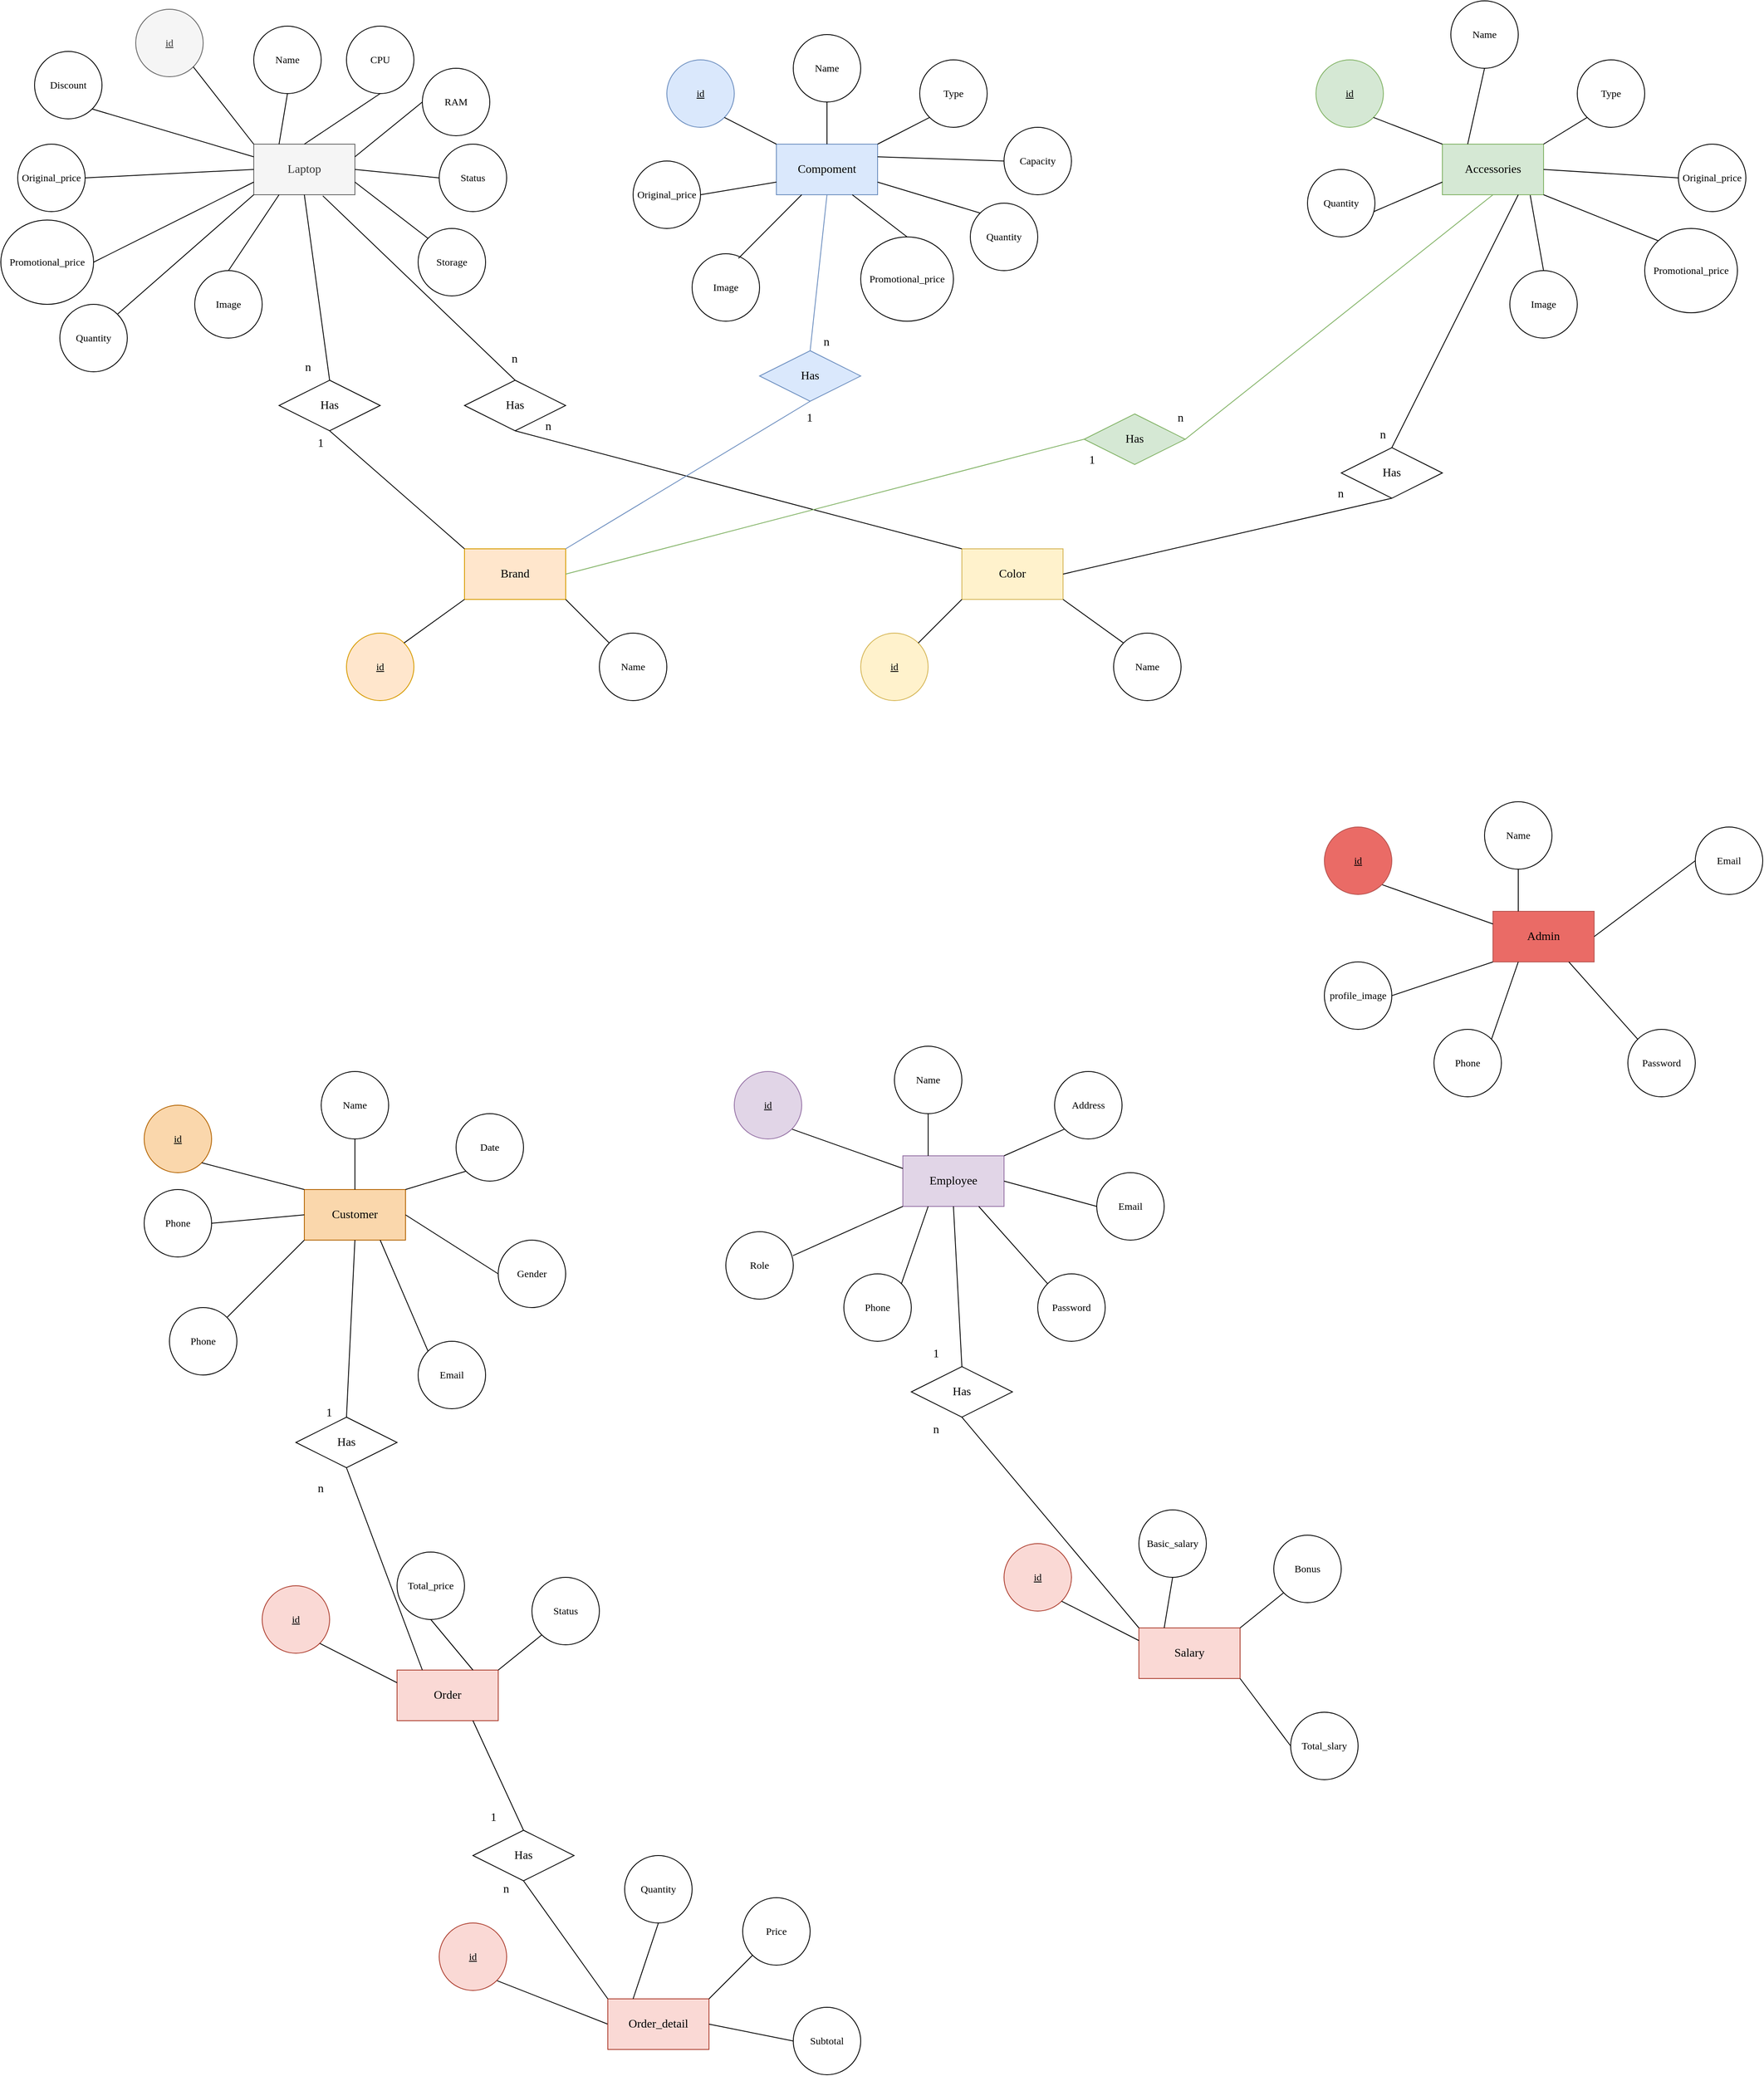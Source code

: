 <mxfile version="26.1.0">
  <diagram name="Page-1" id="Sclz0jZE_Oql-sQ_gy0H">
    <mxGraphModel dx="3387" dy="915" grid="1" gridSize="10" guides="1" tooltips="1" connect="1" arrows="1" fold="1" page="1" pageScale="1" pageWidth="850" pageHeight="1100" math="0" shadow="0">
      <root>
        <mxCell id="0" />
        <mxCell id="1" parent="0" />
        <mxCell id="-39aGfQmlGwq7Vqm4Gj2-2" value="Laptop" style="rounded=0;whiteSpace=wrap;html=1;fontFamily=Times New Roman;fontSize=14;fillColor=#f5f5f5;fontColor=#333333;strokeColor=#666666;" parent="1" vertex="1">
          <mxGeometry x="-620" y="620" width="120" height="60" as="geometry" />
        </mxCell>
        <mxCell id="-39aGfQmlGwq7Vqm4Gj2-3" value="Compoment" style="rounded=0;whiteSpace=wrap;html=1;fontFamily=Times New Roman;fontSize=14;fillColor=#dae8fc;strokeColor=#6c8ebf;" parent="1" vertex="1">
          <mxGeometry y="620" width="120" height="60" as="geometry" />
        </mxCell>
        <mxCell id="-39aGfQmlGwq7Vqm4Gj2-4" value="Accessories" style="rounded=0;whiteSpace=wrap;html=1;fontFamily=Times New Roman;fontSize=14;fillColor=#d5e8d4;strokeColor=#82b366;" parent="1" vertex="1">
          <mxGeometry x="790" y="620" width="120" height="60" as="geometry" />
        </mxCell>
        <mxCell id="-39aGfQmlGwq7Vqm4Gj2-5" value="Brand" style="rounded=0;whiteSpace=wrap;html=1;fontFamily=Times New Roman;fontSize=14;fillColor=#ffe6cc;strokeColor=#d79b00;" parent="1" vertex="1">
          <mxGeometry x="-370" y="1100" width="120" height="60" as="geometry" />
        </mxCell>
        <mxCell id="-39aGfQmlGwq7Vqm4Gj2-6" value="Color" style="rounded=0;whiteSpace=wrap;html=1;fontFamily=Times New Roman;fontSize=14;fillColor=#fff2cc;strokeColor=#d6b656;" parent="1" vertex="1">
          <mxGeometry x="220" y="1100" width="120" height="60" as="geometry" />
        </mxCell>
        <mxCell id="-39aGfQmlGwq7Vqm4Gj2-8" value="Customer" style="rounded=0;whiteSpace=wrap;html=1;fontFamily=Times New Roman;fontSize=14;fillColor=#fad7ac;strokeColor=#b46504;" parent="1" vertex="1">
          <mxGeometry x="-560" y="1860" width="120" height="60" as="geometry" />
        </mxCell>
        <mxCell id="-39aGfQmlGwq7Vqm4Gj2-10" value="Employee" style="rounded=0;whiteSpace=wrap;html=1;fontFamily=Times New Roman;fontSize=14;fillColor=#e1d5e7;strokeColor=#9673a6;" parent="1" vertex="1">
          <mxGeometry x="150" y="1820" width="120" height="60" as="geometry" />
        </mxCell>
        <mxCell id="-39aGfQmlGwq7Vqm4Gj2-15" value="&lt;u&gt;id&lt;/u&gt;" style="ellipse;whiteSpace=wrap;html=1;align=center;fontFamily=Times New Roman;fillColor=#f5f5f5;fontColor=#333333;strokeColor=#666666;" parent="1" vertex="1">
          <mxGeometry x="-760" y="460" width="80" height="80" as="geometry" />
        </mxCell>
        <mxCell id="-39aGfQmlGwq7Vqm4Gj2-16" value="Name" style="ellipse;whiteSpace=wrap;html=1;align=center;fontFamily=Times New Roman;" parent="1" vertex="1">
          <mxGeometry x="-620" y="480" width="80" height="80" as="geometry" />
        </mxCell>
        <mxCell id="-39aGfQmlGwq7Vqm4Gj2-18" value="CPU" style="ellipse;whiteSpace=wrap;html=1;align=center;fontFamily=Times New Roman;" parent="1" vertex="1">
          <mxGeometry x="-510" y="480" width="80" height="80" as="geometry" />
        </mxCell>
        <mxCell id="-39aGfQmlGwq7Vqm4Gj2-19" value="RAM" style="ellipse;whiteSpace=wrap;html=1;align=center;fontFamily=Times New Roman;" parent="1" vertex="1">
          <mxGeometry x="-420" y="530" width="80" height="80" as="geometry" />
        </mxCell>
        <mxCell id="-39aGfQmlGwq7Vqm4Gj2-20" value="Storage" style="ellipse;whiteSpace=wrap;html=1;align=center;fontFamily=Times New Roman;" parent="1" vertex="1">
          <mxGeometry x="-425" y="720" width="80" height="80" as="geometry" />
        </mxCell>
        <mxCell id="-39aGfQmlGwq7Vqm4Gj2-21" value="Original_price" style="ellipse;whiteSpace=wrap;html=1;align=center;fontFamily=Times New Roman;" parent="1" vertex="1">
          <mxGeometry x="-900" y="620" width="80" height="80" as="geometry" />
        </mxCell>
        <mxCell id="-39aGfQmlGwq7Vqm4Gj2-22" value="Quantity" style="ellipse;whiteSpace=wrap;html=1;align=center;fontFamily=Times New Roman;" parent="1" vertex="1">
          <mxGeometry x="-850" y="810" width="80" height="80" as="geometry" />
        </mxCell>
        <mxCell id="-39aGfQmlGwq7Vqm4Gj2-23" value="&lt;u&gt;id&lt;/u&gt;" style="ellipse;whiteSpace=wrap;html=1;align=center;fontFamily=Times New Roman;fillColor=#dae8fc;strokeColor=#6c8ebf;" parent="1" vertex="1">
          <mxGeometry x="-130" y="520" width="80" height="80" as="geometry" />
        </mxCell>
        <mxCell id="-39aGfQmlGwq7Vqm4Gj2-24" value="Name" style="ellipse;whiteSpace=wrap;html=1;align=center;fontFamily=Times New Roman;" parent="1" vertex="1">
          <mxGeometry x="20" y="490" width="80" height="80" as="geometry" />
        </mxCell>
        <mxCell id="-39aGfQmlGwq7Vqm4Gj2-25" value="Type" style="ellipse;whiteSpace=wrap;html=1;align=center;fontFamily=Times New Roman;" parent="1" vertex="1">
          <mxGeometry x="170" y="520" width="80" height="80" as="geometry" />
        </mxCell>
        <mxCell id="-39aGfQmlGwq7Vqm4Gj2-26" value="Capacity" style="ellipse;whiteSpace=wrap;html=1;align=center;fontFamily=Times New Roman;" parent="1" vertex="1">
          <mxGeometry x="270" y="600" width="80" height="80" as="geometry" />
        </mxCell>
        <mxCell id="-39aGfQmlGwq7Vqm4Gj2-28" value="Quantity" style="ellipse;whiteSpace=wrap;html=1;align=center;fontFamily=Times New Roman;" parent="1" vertex="1">
          <mxGeometry x="230" y="690" width="80" height="80" as="geometry" />
        </mxCell>
        <mxCell id="-39aGfQmlGwq7Vqm4Gj2-30" value="&lt;u&gt;id&lt;/u&gt;" style="ellipse;whiteSpace=wrap;html=1;align=center;fontFamily=Times New Roman;fillColor=#d5e8d4;strokeColor=#82b366;" parent="1" vertex="1">
          <mxGeometry x="640" y="520" width="80" height="80" as="geometry" />
        </mxCell>
        <mxCell id="-39aGfQmlGwq7Vqm4Gj2-31" value="Name" style="ellipse;whiteSpace=wrap;html=1;align=center;fontFamily=Times New Roman;" parent="1" vertex="1">
          <mxGeometry x="800" y="450" width="80" height="80" as="geometry" />
        </mxCell>
        <mxCell id="-39aGfQmlGwq7Vqm4Gj2-32" value="Type" style="ellipse;whiteSpace=wrap;html=1;align=center;fontFamily=Times New Roman;" parent="1" vertex="1">
          <mxGeometry x="950" y="520" width="80" height="80" as="geometry" />
        </mxCell>
        <mxCell id="-39aGfQmlGwq7Vqm4Gj2-35" value="Quantity" style="ellipse;whiteSpace=wrap;html=1;align=center;fontFamily=Times New Roman;" parent="1" vertex="1">
          <mxGeometry x="630" y="650" width="80" height="80" as="geometry" />
        </mxCell>
        <mxCell id="-39aGfQmlGwq7Vqm4Gj2-36" value="&lt;u&gt;id&lt;/u&gt;" style="ellipse;whiteSpace=wrap;html=1;align=center;fontFamily=Times New Roman;fillColor=#ffe6cc;strokeColor=#d79b00;" parent="1" vertex="1">
          <mxGeometry x="-510" y="1200" width="80" height="80" as="geometry" />
        </mxCell>
        <mxCell id="-39aGfQmlGwq7Vqm4Gj2-37" value="Name" style="ellipse;whiteSpace=wrap;html=1;align=center;fontFamily=Times New Roman;" parent="1" vertex="1">
          <mxGeometry x="-210" y="1200" width="80" height="80" as="geometry" />
        </mxCell>
        <mxCell id="-39aGfQmlGwq7Vqm4Gj2-38" value="&lt;u&gt;id&lt;/u&gt;" style="ellipse;whiteSpace=wrap;html=1;align=center;fontFamily=Times New Roman;fillColor=#fff2cc;strokeColor=#d6b656;" parent="1" vertex="1">
          <mxGeometry x="100" y="1200" width="80" height="80" as="geometry" />
        </mxCell>
        <mxCell id="-39aGfQmlGwq7Vqm4Gj2-39" value="Name" style="ellipse;whiteSpace=wrap;html=1;align=center;fontFamily=Times New Roman;" parent="1" vertex="1">
          <mxGeometry x="400" y="1200" width="80" height="80" as="geometry" />
        </mxCell>
        <mxCell id="-39aGfQmlGwq7Vqm4Gj2-40" value="" style="endArrow=none;html=1;rounded=0;exitX=1;exitY=1;exitDx=0;exitDy=0;entryX=0;entryY=0;entryDx=0;entryDy=0;" parent="1" source="-39aGfQmlGwq7Vqm4Gj2-15" target="-39aGfQmlGwq7Vqm4Gj2-2" edge="1">
          <mxGeometry relative="1" as="geometry">
            <mxPoint x="80" y="900" as="sourcePoint" />
            <mxPoint x="240" y="900" as="targetPoint" />
          </mxGeometry>
        </mxCell>
        <mxCell id="-39aGfQmlGwq7Vqm4Gj2-41" value="" style="endArrow=none;html=1;rounded=0;exitX=0.5;exitY=1;exitDx=0;exitDy=0;entryX=0.25;entryY=0;entryDx=0;entryDy=0;" parent="1" source="-39aGfQmlGwq7Vqm4Gj2-16" target="-39aGfQmlGwq7Vqm4Gj2-2" edge="1">
          <mxGeometry relative="1" as="geometry">
            <mxPoint x="-702" y="578" as="sourcePoint" />
            <mxPoint x="-610" y="630" as="targetPoint" />
          </mxGeometry>
        </mxCell>
        <mxCell id="-39aGfQmlGwq7Vqm4Gj2-42" value="" style="endArrow=none;html=1;rounded=0;exitX=0.5;exitY=1;exitDx=0;exitDy=0;entryX=0.5;entryY=0;entryDx=0;entryDy=0;" parent="1" source="-39aGfQmlGwq7Vqm4Gj2-18" target="-39aGfQmlGwq7Vqm4Gj2-2" edge="1">
          <mxGeometry relative="1" as="geometry">
            <mxPoint x="-570" y="570" as="sourcePoint" />
            <mxPoint x="-580" y="630" as="targetPoint" />
          </mxGeometry>
        </mxCell>
        <mxCell id="-39aGfQmlGwq7Vqm4Gj2-43" value="" style="endArrow=none;html=1;rounded=0;exitX=0;exitY=0.5;exitDx=0;exitDy=0;entryX=1;entryY=0.25;entryDx=0;entryDy=0;" parent="1" source="-39aGfQmlGwq7Vqm4Gj2-19" target="-39aGfQmlGwq7Vqm4Gj2-2" edge="1">
          <mxGeometry relative="1" as="geometry">
            <mxPoint x="-430" y="570" as="sourcePoint" />
            <mxPoint x="-550" y="630" as="targetPoint" />
          </mxGeometry>
        </mxCell>
        <mxCell id="-39aGfQmlGwq7Vqm4Gj2-44" value="" style="endArrow=none;html=1;rounded=0;exitX=0;exitY=0;exitDx=0;exitDy=0;entryX=1;entryY=0.75;entryDx=0;entryDy=0;" parent="1" source="-39aGfQmlGwq7Vqm4Gj2-20" target="-39aGfQmlGwq7Vqm4Gj2-2" edge="1">
          <mxGeometry relative="1" as="geometry">
            <mxPoint x="-360" y="650" as="sourcePoint" />
            <mxPoint x="-490" y="645" as="targetPoint" />
          </mxGeometry>
        </mxCell>
        <mxCell id="-39aGfQmlGwq7Vqm4Gj2-45" value="" style="endArrow=none;html=1;rounded=0;exitX=1;exitY=0;exitDx=0;exitDy=0;entryX=0;entryY=1;entryDx=0;entryDy=0;" parent="1" source="-39aGfQmlGwq7Vqm4Gj2-22" target="-39aGfQmlGwq7Vqm4Gj2-2" edge="1">
          <mxGeometry relative="1" as="geometry">
            <mxPoint x="-403" y="742" as="sourcePoint" />
            <mxPoint x="-490" y="675" as="targetPoint" />
          </mxGeometry>
        </mxCell>
        <mxCell id="-39aGfQmlGwq7Vqm4Gj2-46" value="" style="endArrow=none;html=1;rounded=0;exitX=1;exitY=0.5;exitDx=0;exitDy=0;entryX=0;entryY=0.5;entryDx=0;entryDy=0;" parent="1" source="-39aGfQmlGwq7Vqm4Gj2-21" target="-39aGfQmlGwq7Vqm4Gj2-2" edge="1">
          <mxGeometry relative="1" as="geometry">
            <mxPoint x="-702" y="742" as="sourcePoint" />
            <mxPoint x="-610" y="690" as="targetPoint" />
          </mxGeometry>
        </mxCell>
        <mxCell id="-39aGfQmlGwq7Vqm4Gj2-47" value="" style="endArrow=none;html=1;rounded=0;exitX=0;exitY=0;exitDx=0;exitDy=0;entryX=0.5;entryY=1;entryDx=0;entryDy=0;" parent="1" source="-39aGfQmlGwq7Vqm4Gj2-5" target="-39aGfQmlGwq7Vqm4Gj2-50" edge="1">
          <mxGeometry relative="1" as="geometry">
            <mxPoint x="197" y="957" as="sourcePoint" />
            <mxPoint x="110" y="890" as="targetPoint" />
          </mxGeometry>
        </mxCell>
        <mxCell id="-39aGfQmlGwq7Vqm4Gj2-48" value="" style="endArrow=none;html=1;rounded=0;exitX=0;exitY=1;exitDx=0;exitDy=0;entryX=1;entryY=0;entryDx=0;entryDy=0;" parent="1" source="-39aGfQmlGwq7Vqm4Gj2-5" target="-39aGfQmlGwq7Vqm4Gj2-36" edge="1">
          <mxGeometry relative="1" as="geometry">
            <mxPoint x="207" y="967" as="sourcePoint" />
            <mxPoint x="120" y="900" as="targetPoint" />
          </mxGeometry>
        </mxCell>
        <mxCell id="-39aGfQmlGwq7Vqm4Gj2-49" value="" style="endArrow=none;html=1;rounded=0;exitX=1;exitY=1;exitDx=0;exitDy=0;entryX=0;entryY=0;entryDx=0;entryDy=0;" parent="1" source="-39aGfQmlGwq7Vqm4Gj2-5" target="-39aGfQmlGwq7Vqm4Gj2-37" edge="1">
          <mxGeometry relative="1" as="geometry">
            <mxPoint x="-360" y="1170" as="sourcePoint" />
            <mxPoint x="-432" y="1222" as="targetPoint" />
          </mxGeometry>
        </mxCell>
        <mxCell id="-39aGfQmlGwq7Vqm4Gj2-50" value="Has" style="shape=rhombus;perimeter=rhombusPerimeter;whiteSpace=wrap;html=1;align=center;fontFamily=Times New Roman;fontSize=14;" parent="1" vertex="1">
          <mxGeometry x="-590" y="900" width="120" height="60" as="geometry" />
        </mxCell>
        <mxCell id="-39aGfQmlGwq7Vqm4Gj2-51" value="" style="endArrow=none;html=1;rounded=0;exitX=0.5;exitY=0;exitDx=0;exitDy=0;entryX=0.5;entryY=1;entryDx=0;entryDy=0;" parent="1" source="-39aGfQmlGwq7Vqm4Gj2-50" target="-39aGfQmlGwq7Vqm4Gj2-2" edge="1">
          <mxGeometry relative="1" as="geometry">
            <mxPoint x="207" y="967" as="sourcePoint" />
            <mxPoint x="120" y="900" as="targetPoint" />
          </mxGeometry>
        </mxCell>
        <mxCell id="-39aGfQmlGwq7Vqm4Gj2-53" value="n" style="text;strokeColor=none;fillColor=none;spacingLeft=4;spacingRight=4;overflow=hidden;rotatable=0;points=[[0,0.5],[1,0.5]];portConstraint=eastwest;fontSize=14;whiteSpace=wrap;html=1;fontFamily=Times New Roman;" parent="1" vertex="1">
          <mxGeometry x="-565" y="870" width="40" height="30" as="geometry" />
        </mxCell>
        <mxCell id="-39aGfQmlGwq7Vqm4Gj2-54" value="1" style="text;strokeColor=none;fillColor=none;spacingLeft=4;spacingRight=4;overflow=hidden;rotatable=0;points=[[0,0.5],[1,0.5]];portConstraint=eastwest;fontSize=14;whiteSpace=wrap;html=1;fontFamily=Times New Roman;" parent="1" vertex="1">
          <mxGeometry x="-550" y="960" width="40" height="30" as="geometry" />
        </mxCell>
        <mxCell id="-39aGfQmlGwq7Vqm4Gj2-56" value="" style="endArrow=none;html=1;rounded=0;entryX=0.683;entryY=1.022;entryDx=0;entryDy=0;entryPerimeter=0;exitX=0.5;exitY=0;exitDx=0;exitDy=0;" parent="1" source="-39aGfQmlGwq7Vqm4Gj2-57" target="-39aGfQmlGwq7Vqm4Gj2-2" edge="1">
          <mxGeometry relative="1" as="geometry">
            <mxPoint x="-370" y="900" as="sourcePoint" />
            <mxPoint x="360" y="820" as="targetPoint" />
          </mxGeometry>
        </mxCell>
        <mxCell id="-39aGfQmlGwq7Vqm4Gj2-57" value="Has" style="shape=rhombus;perimeter=rhombusPerimeter;whiteSpace=wrap;html=1;align=center;fontFamily=Times New Roman;fontSize=14;" parent="1" vertex="1">
          <mxGeometry x="-370" y="900" width="120" height="60" as="geometry" />
        </mxCell>
        <mxCell id="-39aGfQmlGwq7Vqm4Gj2-58" value="" style="endArrow=none;html=1;rounded=0;entryX=0.5;entryY=0;entryDx=0;entryDy=0;exitX=0.75;exitY=1;exitDx=0;exitDy=0;" parent="1" source="-39aGfQmlGwq7Vqm4Gj2-4" target="-39aGfQmlGwq7Vqm4Gj2-83" edge="1">
          <mxGeometry relative="1" as="geometry">
            <mxPoint x="1080" y="1280" as="sourcePoint" />
            <mxPoint x="852" y="1061" as="targetPoint" />
          </mxGeometry>
        </mxCell>
        <mxCell id="-39aGfQmlGwq7Vqm4Gj2-59" value="" style="endArrow=none;html=1;rounded=0;entryX=0.5;entryY=1;entryDx=0;entryDy=0;exitX=0;exitY=0;exitDx=0;exitDy=0;" parent="1" source="-39aGfQmlGwq7Vqm4Gj2-6" target="-39aGfQmlGwq7Vqm4Gj2-57" edge="1">
          <mxGeometry relative="1" as="geometry">
            <mxPoint x="435" y="1049.5" as="sourcePoint" />
            <mxPoint x="207" y="830.5" as="targetPoint" />
          </mxGeometry>
        </mxCell>
        <mxCell id="-39aGfQmlGwq7Vqm4Gj2-60" value="n" style="text;strokeColor=none;fillColor=none;spacingLeft=4;spacingRight=4;overflow=hidden;rotatable=0;points=[[0,0.5],[1,0.5]];portConstraint=eastwest;fontSize=14;whiteSpace=wrap;html=1;fontFamily=Times New Roman;" parent="1" vertex="1">
          <mxGeometry x="-320" y="860" width="40" height="30" as="geometry" />
        </mxCell>
        <mxCell id="-39aGfQmlGwq7Vqm4Gj2-61" value="n" style="text;strokeColor=none;fillColor=none;spacingLeft=4;spacingRight=4;overflow=hidden;rotatable=0;points=[[0,0.5],[1,0.5]];portConstraint=eastwest;fontSize=14;whiteSpace=wrap;html=1;fontFamily=Times New Roman;" parent="1" vertex="1">
          <mxGeometry x="-280" y="940" width="40" height="30" as="geometry" />
        </mxCell>
        <mxCell id="-39aGfQmlGwq7Vqm4Gj2-62" value="" style="endArrow=none;html=1;rounded=0;entryX=1;entryY=0;entryDx=0;entryDy=0;exitX=0;exitY=1;exitDx=0;exitDy=0;" parent="1" source="-39aGfQmlGwq7Vqm4Gj2-6" target="-39aGfQmlGwq7Vqm4Gj2-38" edge="1">
          <mxGeometry relative="1" as="geometry">
            <mxPoint x="435" y="1049.5" as="sourcePoint" />
            <mxPoint x="207" y="830.5" as="targetPoint" />
          </mxGeometry>
        </mxCell>
        <mxCell id="-39aGfQmlGwq7Vqm4Gj2-63" value="" style="endArrow=none;html=1;rounded=0;entryX=0;entryY=0;entryDx=0;entryDy=0;exitX=1;exitY=1;exitDx=0;exitDy=0;" parent="1" source="-39aGfQmlGwq7Vqm4Gj2-6" target="-39aGfQmlGwq7Vqm4Gj2-39" edge="1">
          <mxGeometry relative="1" as="geometry">
            <mxPoint x="230" y="1170" as="sourcePoint" />
            <mxPoint x="178" y="1222" as="targetPoint" />
          </mxGeometry>
        </mxCell>
        <mxCell id="-39aGfQmlGwq7Vqm4Gj2-64" value="" style="endArrow=none;html=1;rounded=0;entryX=1;entryY=1;entryDx=0;entryDy=0;exitX=0;exitY=0;exitDx=0;exitDy=0;" parent="1" source="-39aGfQmlGwq7Vqm4Gj2-3" target="-39aGfQmlGwq7Vqm4Gj2-23" edge="1">
          <mxGeometry relative="1" as="geometry">
            <mxPoint x="435" y="1049.5" as="sourcePoint" />
            <mxPoint x="207" y="830.5" as="targetPoint" />
          </mxGeometry>
        </mxCell>
        <mxCell id="-39aGfQmlGwq7Vqm4Gj2-65" value="" style="endArrow=none;html=1;rounded=0;entryX=0.5;entryY=1;entryDx=0;entryDy=0;exitX=0.5;exitY=0;exitDx=0;exitDy=0;" parent="1" source="-39aGfQmlGwq7Vqm4Gj2-3" target="-39aGfQmlGwq7Vqm4Gj2-24" edge="1">
          <mxGeometry relative="1" as="geometry">
            <mxPoint x="10" y="630" as="sourcePoint" />
            <mxPoint x="-52" y="598" as="targetPoint" />
          </mxGeometry>
        </mxCell>
        <mxCell id="-39aGfQmlGwq7Vqm4Gj2-66" value="" style="endArrow=none;html=1;rounded=0;entryX=0;entryY=1;entryDx=0;entryDy=0;exitX=1;exitY=0;exitDx=0;exitDy=0;" parent="1" source="-39aGfQmlGwq7Vqm4Gj2-3" target="-39aGfQmlGwq7Vqm4Gj2-25" edge="1">
          <mxGeometry relative="1" as="geometry">
            <mxPoint x="70" y="630" as="sourcePoint" />
            <mxPoint x="70" y="580" as="targetPoint" />
          </mxGeometry>
        </mxCell>
        <mxCell id="-39aGfQmlGwq7Vqm4Gj2-67" value="" style="endArrow=none;html=1;rounded=0;entryX=0;entryY=0.5;entryDx=0;entryDy=0;exitX=1;exitY=0.25;exitDx=0;exitDy=0;" parent="1" source="-39aGfQmlGwq7Vqm4Gj2-3" target="-39aGfQmlGwq7Vqm4Gj2-26" edge="1">
          <mxGeometry relative="1" as="geometry">
            <mxPoint x="130" y="630" as="sourcePoint" />
            <mxPoint x="192" y="598" as="targetPoint" />
          </mxGeometry>
        </mxCell>
        <mxCell id="-39aGfQmlGwq7Vqm4Gj2-68" value="" style="endArrow=none;html=1;rounded=0;entryX=0;entryY=0;entryDx=0;entryDy=0;exitX=1;exitY=0.75;exitDx=0;exitDy=0;" parent="1" source="-39aGfQmlGwq7Vqm4Gj2-3" target="-39aGfQmlGwq7Vqm4Gj2-28" edge="1">
          <mxGeometry relative="1" as="geometry">
            <mxPoint x="130" y="645" as="sourcePoint" />
            <mxPoint x="280" y="650" as="targetPoint" />
          </mxGeometry>
        </mxCell>
        <mxCell id="-39aGfQmlGwq7Vqm4Gj2-69" value="" style="endArrow=none;html=1;rounded=0;entryX=0;entryY=0.75;entryDx=0;entryDy=0;exitX=1;exitY=0.5;exitDx=0;exitDy=0;" parent="1" source="AOWzfmbm2vQC0sfhRamE-1" target="-39aGfQmlGwq7Vqm4Gj2-3" edge="1">
          <mxGeometry relative="1" as="geometry">
            <mxPoint x="-80" y="680" as="sourcePoint" />
            <mxPoint x="252" y="712" as="targetPoint" />
          </mxGeometry>
        </mxCell>
        <mxCell id="-39aGfQmlGwq7Vqm4Gj2-70" value="" style="endArrow=none;html=1;rounded=0;exitX=0.5;exitY=1;exitDx=0;exitDy=0;entryX=1;entryY=0;entryDx=0;entryDy=0;fillColor=#dae8fc;strokeColor=#6c8ebf;" parent="1" source="-39aGfQmlGwq7Vqm4Gj2-71" target="-39aGfQmlGwq7Vqm4Gj2-5" edge="1">
          <mxGeometry relative="1" as="geometry">
            <mxPoint x="435" y="1049.5" as="sourcePoint" />
            <mxPoint x="207" y="890" as="targetPoint" />
          </mxGeometry>
        </mxCell>
        <mxCell id="-39aGfQmlGwq7Vqm4Gj2-71" value="Has" style="shape=rhombus;perimeter=rhombusPerimeter;whiteSpace=wrap;html=1;align=center;fontFamily=Times New Roman;fontSize=14;fillColor=#dae8fc;strokeColor=#6c8ebf;" parent="1" vertex="1">
          <mxGeometry x="-20" y="865" width="120" height="60" as="geometry" />
        </mxCell>
        <mxCell id="-39aGfQmlGwq7Vqm4Gj2-72" value="" style="endArrow=none;html=1;rounded=0;entryX=0.5;entryY=1;entryDx=0;entryDy=0;exitX=0.5;exitY=0;exitDx=0;exitDy=0;fillColor=#dae8fc;strokeColor=#6c8ebf;" parent="1" source="-39aGfQmlGwq7Vqm4Gj2-71" target="-39aGfQmlGwq7Vqm4Gj2-3" edge="1">
          <mxGeometry relative="1" as="geometry">
            <mxPoint x="435" y="1049.5" as="sourcePoint" />
            <mxPoint x="207" y="830.5" as="targetPoint" />
          </mxGeometry>
        </mxCell>
        <mxCell id="-39aGfQmlGwq7Vqm4Gj2-73" value="1" style="text;strokeColor=none;fillColor=none;spacingLeft=4;spacingRight=4;overflow=hidden;rotatable=0;points=[[0,0.5],[1,0.5]];portConstraint=eastwest;fontSize=14;whiteSpace=wrap;html=1;fontFamily=Times New Roman;" parent="1" vertex="1">
          <mxGeometry x="30" y="930" width="40" height="30" as="geometry" />
        </mxCell>
        <mxCell id="-39aGfQmlGwq7Vqm4Gj2-74" value="n" style="text;strokeColor=none;fillColor=none;spacingLeft=4;spacingRight=4;overflow=hidden;rotatable=0;points=[[0,0.5],[1,0.5]];portConstraint=eastwest;fontSize=14;whiteSpace=wrap;html=1;fontFamily=Times New Roman;" parent="1" vertex="1">
          <mxGeometry x="50" y="840" width="40" height="30" as="geometry" />
        </mxCell>
        <mxCell id="-39aGfQmlGwq7Vqm4Gj2-75" value="" style="endArrow=none;html=1;rounded=0;entryX=1;entryY=1;entryDx=0;entryDy=0;exitX=0;exitY=0;exitDx=0;exitDy=0;" parent="1" source="-39aGfQmlGwq7Vqm4Gj2-4" target="-39aGfQmlGwq7Vqm4Gj2-30" edge="1">
          <mxGeometry relative="1" as="geometry">
            <mxPoint x="435" y="1049.5" as="sourcePoint" />
            <mxPoint x="207" y="830.5" as="targetPoint" />
          </mxGeometry>
        </mxCell>
        <mxCell id="-39aGfQmlGwq7Vqm4Gj2-76" value="" style="endArrow=none;html=1;rounded=0;entryX=0.5;entryY=1;entryDx=0;entryDy=0;exitX=0.25;exitY=0;exitDx=0;exitDy=0;" parent="1" source="-39aGfQmlGwq7Vqm4Gj2-4" target="-39aGfQmlGwq7Vqm4Gj2-31" edge="1">
          <mxGeometry relative="1" as="geometry">
            <mxPoint x="800" y="630" as="sourcePoint" />
            <mxPoint x="718" y="598" as="targetPoint" />
          </mxGeometry>
        </mxCell>
        <mxCell id="-39aGfQmlGwq7Vqm4Gj2-77" value="" style="endArrow=none;html=1;rounded=0;entryX=0;entryY=1;entryDx=0;entryDy=0;exitX=1;exitY=0;exitDx=0;exitDy=0;" parent="1" source="-39aGfQmlGwq7Vqm4Gj2-4" target="-39aGfQmlGwq7Vqm4Gj2-32" edge="1">
          <mxGeometry relative="1" as="geometry">
            <mxPoint x="830" y="630" as="sourcePoint" />
            <mxPoint x="850" y="540" as="targetPoint" />
          </mxGeometry>
        </mxCell>
        <mxCell id="-39aGfQmlGwq7Vqm4Gj2-78" value="" style="endArrow=none;html=1;rounded=0;entryX=0;entryY=0.5;entryDx=0;entryDy=0;exitX=1;exitY=0.5;exitDx=0;exitDy=0;" parent="1" source="-39aGfQmlGwq7Vqm4Gj2-4" target="AOWzfmbm2vQC0sfhRamE-4" edge="1">
          <mxGeometry relative="1" as="geometry">
            <mxPoint x="920" y="630" as="sourcePoint" />
            <mxPoint x="1000.0" y="680" as="targetPoint" />
          </mxGeometry>
        </mxCell>
        <mxCell id="-39aGfQmlGwq7Vqm4Gj2-79" value="" style="endArrow=none;html=1;rounded=0;entryX=0;entryY=0.75;entryDx=0;entryDy=0;exitX=0.983;exitY=0.625;exitDx=0;exitDy=0;exitPerimeter=0;" parent="1" source="-39aGfQmlGwq7Vqm4Gj2-35" target="-39aGfQmlGwq7Vqm4Gj2-4" edge="1">
          <mxGeometry relative="1" as="geometry">
            <mxPoint x="920" y="660" as="sourcePoint" />
            <mxPoint x="1010" y="690" as="targetPoint" />
          </mxGeometry>
        </mxCell>
        <mxCell id="-39aGfQmlGwq7Vqm4Gj2-80" value="" style="endArrow=none;html=1;rounded=0;entryX=1;entryY=0.5;entryDx=0;entryDy=0;exitX=0;exitY=0.5;exitDx=0;exitDy=0;fillColor=#d5e8d4;strokeColor=#82b366;" parent="1" source="-39aGfQmlGwq7Vqm4Gj2-81" target="-39aGfQmlGwq7Vqm4Gj2-5" edge="1">
          <mxGeometry relative="1" as="geometry">
            <mxPoint x="538" y="1219" as="sourcePoint" />
            <mxPoint x="310" y="1000" as="targetPoint" />
          </mxGeometry>
        </mxCell>
        <mxCell id="-39aGfQmlGwq7Vqm4Gj2-81" value="Has" style="shape=rhombus;perimeter=rhombusPerimeter;whiteSpace=wrap;html=1;align=center;fontFamily=Times New Roman;fontSize=14;fillColor=#d5e8d4;strokeColor=#82b366;" parent="1" vertex="1">
          <mxGeometry x="365" y="940" width="120" height="60" as="geometry" />
        </mxCell>
        <mxCell id="-39aGfQmlGwq7Vqm4Gj2-82" value="" style="endArrow=none;html=1;rounded=0;entryX=1;entryY=0.5;entryDx=0;entryDy=0;exitX=0.5;exitY=1;exitDx=0;exitDy=0;fillColor=#d5e8d4;strokeColor=#82b366;" parent="1" source="-39aGfQmlGwq7Vqm4Gj2-4" target="-39aGfQmlGwq7Vqm4Gj2-81" edge="1">
          <mxGeometry relative="1" as="geometry">
            <mxPoint x="1090" y="1290" as="sourcePoint" />
            <mxPoint x="862" y="1071" as="targetPoint" />
          </mxGeometry>
        </mxCell>
        <mxCell id="-39aGfQmlGwq7Vqm4Gj2-83" value="Has" style="shape=rhombus;perimeter=rhombusPerimeter;whiteSpace=wrap;html=1;align=center;fontFamily=Times New Roman;fontSize=14;" parent="1" vertex="1">
          <mxGeometry x="670" y="980" width="120" height="60" as="geometry" />
        </mxCell>
        <mxCell id="-39aGfQmlGwq7Vqm4Gj2-84" value="" style="endArrow=none;html=1;rounded=0;entryX=1;entryY=0.5;entryDx=0;entryDy=0;exitX=0.5;exitY=1;exitDx=0;exitDy=0;" parent="1" source="-39aGfQmlGwq7Vqm4Gj2-83" target="-39aGfQmlGwq7Vqm4Gj2-6" edge="1">
          <mxGeometry relative="1" as="geometry">
            <mxPoint x="1090" y="1290" as="sourcePoint" />
            <mxPoint x="862" y="1071" as="targetPoint" />
          </mxGeometry>
        </mxCell>
        <mxCell id="-39aGfQmlGwq7Vqm4Gj2-85" value="" style="endArrow=none;html=1;rounded=0;entryX=1;entryY=1;entryDx=0;entryDy=0;exitX=0;exitY=0.5;exitDx=0;exitDy=0;" parent="1" source="4Ifun2rpdEGk2oc76qXA-31" target="4Ifun2rpdEGk2oc76qXA-32" edge="1">
          <mxGeometry relative="1" as="geometry">
            <mxPoint x="319" y="3469" as="sourcePoint" />
            <mxPoint x="101" y="3100" as="targetPoint" />
          </mxGeometry>
        </mxCell>
        <mxCell id="-39aGfQmlGwq7Vqm4Gj2-86" value="1" style="text;strokeColor=none;fillColor=none;spacingLeft=4;spacingRight=4;overflow=hidden;rotatable=0;points=[[0,0.5],[1,0.5]];portConstraint=eastwest;fontSize=14;whiteSpace=wrap;html=1;fontFamily=Times New Roman;" parent="1" vertex="1">
          <mxGeometry x="365" y="980" width="40" height="30" as="geometry" />
        </mxCell>
        <mxCell id="-39aGfQmlGwq7Vqm4Gj2-87" value="n" style="text;strokeColor=none;fillColor=none;spacingLeft=4;spacingRight=4;overflow=hidden;rotatable=0;points=[[0,0.5],[1,0.5]];portConstraint=eastwest;fontSize=14;whiteSpace=wrap;html=1;fontFamily=Times New Roman;" parent="1" vertex="1">
          <mxGeometry x="470" y="930" width="40" height="30" as="geometry" />
        </mxCell>
        <mxCell id="-39aGfQmlGwq7Vqm4Gj2-88" value="n" style="text;strokeColor=none;fillColor=none;spacingLeft=4;spacingRight=4;overflow=hidden;rotatable=0;points=[[0,0.5],[1,0.5]];portConstraint=eastwest;fontSize=14;whiteSpace=wrap;html=1;fontFamily=Times New Roman;" parent="1" vertex="1">
          <mxGeometry x="660" y="1020" width="40" height="30" as="geometry" />
        </mxCell>
        <mxCell id="-39aGfQmlGwq7Vqm4Gj2-89" value="n" style="text;strokeColor=none;fillColor=none;spacingLeft=4;spacingRight=4;overflow=hidden;rotatable=0;points=[[0,0.5],[1,0.5]];portConstraint=eastwest;fontSize=14;whiteSpace=wrap;html=1;fontFamily=Times New Roman;" parent="1" vertex="1">
          <mxGeometry x="710" y="950" width="40" height="30" as="geometry" />
        </mxCell>
        <mxCell id="-39aGfQmlGwq7Vqm4Gj2-102" value="" style="endArrow=none;html=1;rounded=0;entryX=1;entryY=1;entryDx=0;entryDy=0;exitX=0;exitY=0.25;exitDx=0;exitDy=0;" parent="1" source="-39aGfQmlGwq7Vqm4Gj2-10" target="-39aGfQmlGwq7Vqm4Gj2-103" edge="1">
          <mxGeometry relative="1" as="geometry">
            <mxPoint x="208" y="1889" as="sourcePoint" />
            <mxPoint x="-10" y="1520" as="targetPoint" />
          </mxGeometry>
        </mxCell>
        <mxCell id="-39aGfQmlGwq7Vqm4Gj2-103" value="&lt;u&gt;id&lt;/u&gt;" style="ellipse;whiteSpace=wrap;html=1;align=center;fontFamily=Times New Roman;fillColor=#e1d5e7;strokeColor=#9673a6;" parent="1" vertex="1">
          <mxGeometry x="-50" y="1720" width="80" height="80" as="geometry" />
        </mxCell>
        <mxCell id="-39aGfQmlGwq7Vqm4Gj2-104" value="Name" style="ellipse;whiteSpace=wrap;html=1;align=center;fontFamily=Times New Roman;" parent="1" vertex="1">
          <mxGeometry x="140" y="1690" width="80" height="80" as="geometry" />
        </mxCell>
        <mxCell id="-39aGfQmlGwq7Vqm4Gj2-105" value="Address" style="ellipse;whiteSpace=wrap;html=1;align=center;fontFamily=Times New Roman;" parent="1" vertex="1">
          <mxGeometry x="330" y="1720" width="80" height="80" as="geometry" />
        </mxCell>
        <mxCell id="-39aGfQmlGwq7Vqm4Gj2-106" value="Email" style="ellipse;whiteSpace=wrap;html=1;align=center;fontFamily=Times New Roman;" parent="1" vertex="1">
          <mxGeometry x="380" y="1840" width="80" height="80" as="geometry" />
        </mxCell>
        <mxCell id="-39aGfQmlGwq7Vqm4Gj2-107" value="Password" style="ellipse;whiteSpace=wrap;html=1;align=center;fontFamily=Times New Roman;" parent="1" vertex="1">
          <mxGeometry x="310" y="1960" width="80" height="80" as="geometry" />
        </mxCell>
        <mxCell id="-39aGfQmlGwq7Vqm4Gj2-108" value="Phone" style="ellipse;whiteSpace=wrap;html=1;align=center;fontFamily=Times New Roman;" parent="1" vertex="1">
          <mxGeometry x="80" y="1960" width="80" height="80" as="geometry" />
        </mxCell>
        <mxCell id="-39aGfQmlGwq7Vqm4Gj2-109" value="Role" style="ellipse;whiteSpace=wrap;html=1;align=center;fontFamily=Times New Roman;" parent="1" vertex="1">
          <mxGeometry x="-60" y="1910" width="80" height="80" as="geometry" />
        </mxCell>
        <mxCell id="-39aGfQmlGwq7Vqm4Gj2-110" value="" style="endArrow=none;html=1;rounded=0;entryX=0.5;entryY=1;entryDx=0;entryDy=0;exitX=0.25;exitY=0;exitDx=0;exitDy=0;" parent="1" source="-39aGfQmlGwq7Vqm4Gj2-10" target="-39aGfQmlGwq7Vqm4Gj2-104" edge="1">
          <mxGeometry relative="1" as="geometry">
            <mxPoint x="160" y="1845" as="sourcePoint" />
            <mxPoint x="28" y="1798" as="targetPoint" />
          </mxGeometry>
        </mxCell>
        <mxCell id="-39aGfQmlGwq7Vqm4Gj2-111" value="" style="endArrow=none;html=1;rounded=0;entryX=0;entryY=1;entryDx=0;entryDy=0;exitX=1;exitY=0;exitDx=0;exitDy=0;" parent="1" source="-39aGfQmlGwq7Vqm4Gj2-10" target="-39aGfQmlGwq7Vqm4Gj2-105" edge="1">
          <mxGeometry relative="1" as="geometry">
            <mxPoint x="190" y="1830" as="sourcePoint" />
            <mxPoint x="190" y="1780" as="targetPoint" />
          </mxGeometry>
        </mxCell>
        <mxCell id="-39aGfQmlGwq7Vqm4Gj2-112" value="" style="endArrow=none;html=1;rounded=0;entryX=0;entryY=0.5;entryDx=0;entryDy=0;exitX=1;exitY=0.5;exitDx=0;exitDy=0;" parent="1" source="-39aGfQmlGwq7Vqm4Gj2-10" target="-39aGfQmlGwq7Vqm4Gj2-106" edge="1">
          <mxGeometry relative="1" as="geometry">
            <mxPoint x="280" y="1830" as="sourcePoint" />
            <mxPoint x="352" y="1798" as="targetPoint" />
          </mxGeometry>
        </mxCell>
        <mxCell id="-39aGfQmlGwq7Vqm4Gj2-113" value="" style="endArrow=none;html=1;rounded=0;entryX=0;entryY=0;entryDx=0;entryDy=0;exitX=0.75;exitY=1;exitDx=0;exitDy=0;" parent="1" source="-39aGfQmlGwq7Vqm4Gj2-10" target="-39aGfQmlGwq7Vqm4Gj2-107" edge="1">
          <mxGeometry relative="1" as="geometry">
            <mxPoint x="280" y="1860" as="sourcePoint" />
            <mxPoint x="390" y="1890" as="targetPoint" />
          </mxGeometry>
        </mxCell>
        <mxCell id="-39aGfQmlGwq7Vqm4Gj2-114" value="" style="endArrow=none;html=1;rounded=0;entryX=1;entryY=0;entryDx=0;entryDy=0;exitX=0.25;exitY=1;exitDx=0;exitDy=0;" parent="1" source="-39aGfQmlGwq7Vqm4Gj2-10" target="-39aGfQmlGwq7Vqm4Gj2-108" edge="1">
          <mxGeometry relative="1" as="geometry">
            <mxPoint x="250" y="1890" as="sourcePoint" />
            <mxPoint x="332" y="1982" as="targetPoint" />
          </mxGeometry>
        </mxCell>
        <mxCell id="-39aGfQmlGwq7Vqm4Gj2-115" value="" style="endArrow=none;html=1;rounded=0;entryX=0.995;entryY=0.355;entryDx=0;entryDy=0;exitX=0;exitY=1;exitDx=0;exitDy=0;entryPerimeter=0;" parent="1" source="-39aGfQmlGwq7Vqm4Gj2-10" target="-39aGfQmlGwq7Vqm4Gj2-109" edge="1">
          <mxGeometry relative="1" as="geometry">
            <mxPoint x="202" y="1893" as="sourcePoint" />
            <mxPoint x="158" y="1982" as="targetPoint" />
          </mxGeometry>
        </mxCell>
        <mxCell id="-39aGfQmlGwq7Vqm4Gj2-118" value="&lt;u&gt;id&lt;/u&gt;" style="ellipse;whiteSpace=wrap;html=1;align=center;fontFamily=Times New Roman;fillColor=#fad7ac;strokeColor=#b46504;" parent="1" vertex="1">
          <mxGeometry x="-750" y="1760" width="80" height="80" as="geometry" />
        </mxCell>
        <mxCell id="4Ifun2rpdEGk2oc76qXA-1" value="Name" style="ellipse;whiteSpace=wrap;html=1;align=center;fontFamily=Times New Roman;" parent="1" vertex="1">
          <mxGeometry x="-540" y="1720" width="80" height="80" as="geometry" />
        </mxCell>
        <mxCell id="4Ifun2rpdEGk2oc76qXA-2" value="Date" style="ellipse;whiteSpace=wrap;html=1;align=center;fontFamily=Times New Roman;" parent="1" vertex="1">
          <mxGeometry x="-380" y="1770" width="80" height="80" as="geometry" />
        </mxCell>
        <mxCell id="4Ifun2rpdEGk2oc76qXA-3" value="Gender" style="ellipse;whiteSpace=wrap;html=1;align=center;fontFamily=Times New Roman;" parent="1" vertex="1">
          <mxGeometry x="-330" y="1920" width="80" height="80" as="geometry" />
        </mxCell>
        <mxCell id="4Ifun2rpdEGk2oc76qXA-4" value="Email" style="ellipse;whiteSpace=wrap;html=1;align=center;fontFamily=Times New Roman;" parent="1" vertex="1">
          <mxGeometry x="-425" y="2040" width="80" height="80" as="geometry" />
        </mxCell>
        <mxCell id="4Ifun2rpdEGk2oc76qXA-5" value="Phone" style="ellipse;whiteSpace=wrap;html=1;align=center;fontFamily=Times New Roman;" parent="1" vertex="1">
          <mxGeometry x="-720" y="2000" width="80" height="80" as="geometry" />
        </mxCell>
        <mxCell id="4Ifun2rpdEGk2oc76qXA-6" value="" style="endArrow=none;html=1;rounded=0;exitX=1;exitY=1;exitDx=0;exitDy=0;entryX=0;entryY=0;entryDx=0;entryDy=0;" parent="1" source="-39aGfQmlGwq7Vqm4Gj2-118" target="-39aGfQmlGwq7Vqm4Gj2-8" edge="1">
          <mxGeometry width="50" height="50" relative="1" as="geometry">
            <mxPoint x="-270" y="2040" as="sourcePoint" />
            <mxPoint x="-220" y="1990" as="targetPoint" />
          </mxGeometry>
        </mxCell>
        <mxCell id="4Ifun2rpdEGk2oc76qXA-7" value="" style="endArrow=none;html=1;rounded=0;exitX=0.5;exitY=1;exitDx=0;exitDy=0;entryX=0.5;entryY=0;entryDx=0;entryDy=0;" parent="1" source="4Ifun2rpdEGk2oc76qXA-1" target="-39aGfQmlGwq7Vqm4Gj2-8" edge="1">
          <mxGeometry width="50" height="50" relative="1" as="geometry">
            <mxPoint x="-672" y="1838" as="sourcePoint" />
            <mxPoint x="-550" y="1870" as="targetPoint" />
          </mxGeometry>
        </mxCell>
        <mxCell id="4Ifun2rpdEGk2oc76qXA-8" value="" style="endArrow=none;html=1;rounded=0;exitX=0;exitY=1;exitDx=0;exitDy=0;entryX=1;entryY=0;entryDx=0;entryDy=0;" parent="1" source="4Ifun2rpdEGk2oc76qXA-2" target="-39aGfQmlGwq7Vqm4Gj2-8" edge="1">
          <mxGeometry width="50" height="50" relative="1" as="geometry">
            <mxPoint x="-490" y="1810" as="sourcePoint" />
            <mxPoint x="-490" y="1870" as="targetPoint" />
          </mxGeometry>
        </mxCell>
        <mxCell id="4Ifun2rpdEGk2oc76qXA-9" value="" style="endArrow=none;html=1;rounded=0;exitX=0;exitY=0.5;exitDx=0;exitDy=0;entryX=1;entryY=0.5;entryDx=0;entryDy=0;" parent="1" source="4Ifun2rpdEGk2oc76qXA-3" target="-39aGfQmlGwq7Vqm4Gj2-8" edge="1">
          <mxGeometry width="50" height="50" relative="1" as="geometry">
            <mxPoint x="-358" y="1848" as="sourcePoint" />
            <mxPoint x="-430" y="1870" as="targetPoint" />
          </mxGeometry>
        </mxCell>
        <mxCell id="4Ifun2rpdEGk2oc76qXA-10" value="" style="endArrow=none;html=1;rounded=0;exitX=0;exitY=0;exitDx=0;exitDy=0;entryX=0.75;entryY=1;entryDx=0;entryDy=0;" parent="1" source="4Ifun2rpdEGk2oc76qXA-4" target="-39aGfQmlGwq7Vqm4Gj2-8" edge="1">
          <mxGeometry width="50" height="50" relative="1" as="geometry">
            <mxPoint x="-320" y="1970" as="sourcePoint" />
            <mxPoint x="-430" y="1900" as="targetPoint" />
          </mxGeometry>
        </mxCell>
        <mxCell id="4Ifun2rpdEGk2oc76qXA-11" value="" style="endArrow=none;html=1;rounded=0;exitX=1;exitY=0;exitDx=0;exitDy=0;entryX=0;entryY=1;entryDx=0;entryDy=0;" parent="1" source="4Ifun2rpdEGk2oc76qXA-5" target="-39aGfQmlGwq7Vqm4Gj2-8" edge="1">
          <mxGeometry width="50" height="50" relative="1" as="geometry">
            <mxPoint x="-403" y="2062" as="sourcePoint" />
            <mxPoint x="-460" y="1930" as="targetPoint" />
          </mxGeometry>
        </mxCell>
        <mxCell id="4Ifun2rpdEGk2oc76qXA-12" value="Salary" style="rounded=0;whiteSpace=wrap;html=1;fontFamily=Times New Roman;fontSize=14;fillColor=#fad9d5;strokeColor=#ae4132;" parent="1" vertex="1">
          <mxGeometry x="430" y="2380" width="120" height="60" as="geometry" />
        </mxCell>
        <mxCell id="4Ifun2rpdEGk2oc76qXA-13" value="&lt;u&gt;id&lt;/u&gt;" style="ellipse;whiteSpace=wrap;html=1;align=center;fontFamily=Times New Roman;fillColor=#fad9d5;strokeColor=#ae4132;" parent="1" vertex="1">
          <mxGeometry x="270" y="2280" width="80" height="80" as="geometry" />
        </mxCell>
        <mxCell id="4Ifun2rpdEGk2oc76qXA-15" value="Basic_salary" style="ellipse;whiteSpace=wrap;html=1;align=center;fontFamily=Times New Roman;" parent="1" vertex="1">
          <mxGeometry x="430" y="2240" width="80" height="80" as="geometry" />
        </mxCell>
        <mxCell id="4Ifun2rpdEGk2oc76qXA-16" value="Bonus" style="ellipse;whiteSpace=wrap;html=1;align=center;fontFamily=Times New Roman;" parent="1" vertex="1">
          <mxGeometry x="590" y="2270" width="80" height="80" as="geometry" />
        </mxCell>
        <mxCell id="4Ifun2rpdEGk2oc76qXA-17" value="Total_slary" style="ellipse;whiteSpace=wrap;html=1;align=center;fontFamily=Times New Roman;" parent="1" vertex="1">
          <mxGeometry x="610" y="2480" width="80" height="80" as="geometry" />
        </mxCell>
        <mxCell id="4Ifun2rpdEGk2oc76qXA-18" value="" style="endArrow=none;html=1;rounded=0;entryX=0;entryY=0.25;entryDx=0;entryDy=0;exitX=1;exitY=1;exitDx=0;exitDy=0;" parent="1" source="4Ifun2rpdEGk2oc76qXA-13" target="4Ifun2rpdEGk2oc76qXA-12" edge="1">
          <mxGeometry relative="1" as="geometry">
            <mxPoint x="190" y="1890" as="sourcePoint" />
            <mxPoint x="158" y="1982" as="targetPoint" />
          </mxGeometry>
        </mxCell>
        <mxCell id="4Ifun2rpdEGk2oc76qXA-19" value="" style="endArrow=none;html=1;rounded=0;entryX=0.25;entryY=0;entryDx=0;entryDy=0;exitX=0.5;exitY=1;exitDx=0;exitDy=0;" parent="1" source="4Ifun2rpdEGk2oc76qXA-15" target="4Ifun2rpdEGk2oc76qXA-12" edge="1">
          <mxGeometry relative="1" as="geometry">
            <mxPoint x="348" y="2358" as="sourcePoint" />
            <mxPoint x="440" y="2405" as="targetPoint" />
          </mxGeometry>
        </mxCell>
        <mxCell id="4Ifun2rpdEGk2oc76qXA-20" value="" style="endArrow=none;html=1;rounded=0;entryX=1;entryY=0;entryDx=0;entryDy=0;exitX=0;exitY=1;exitDx=0;exitDy=0;" parent="1" source="4Ifun2rpdEGk2oc76qXA-16" target="4Ifun2rpdEGk2oc76qXA-12" edge="1">
          <mxGeometry relative="1" as="geometry">
            <mxPoint x="480" y="2330" as="sourcePoint" />
            <mxPoint x="470" y="2390" as="targetPoint" />
          </mxGeometry>
        </mxCell>
        <mxCell id="4Ifun2rpdEGk2oc76qXA-21" value="" style="endArrow=none;html=1;rounded=0;entryX=1;entryY=1;entryDx=0;entryDy=0;exitX=0;exitY=0.5;exitDx=0;exitDy=0;" parent="1" source="4Ifun2rpdEGk2oc76qXA-17" target="4Ifun2rpdEGk2oc76qXA-12" edge="1">
          <mxGeometry relative="1" as="geometry">
            <mxPoint x="612" y="2348" as="sourcePoint" />
            <mxPoint x="560" y="2390" as="targetPoint" />
          </mxGeometry>
        </mxCell>
        <mxCell id="4Ifun2rpdEGk2oc76qXA-22" value="Order" style="rounded=0;whiteSpace=wrap;html=1;fontFamily=Times New Roman;fontSize=14;fillColor=#fad9d5;strokeColor=#ae4132;" parent="1" vertex="1">
          <mxGeometry x="-450" y="2430" width="120" height="60" as="geometry" />
        </mxCell>
        <mxCell id="4Ifun2rpdEGk2oc76qXA-23" value="&lt;u&gt;id&lt;/u&gt;" style="ellipse;whiteSpace=wrap;html=1;align=center;fontFamily=Times New Roman;fillColor=#fad9d5;strokeColor=#ae4132;" parent="1" vertex="1">
          <mxGeometry x="-610" y="2330" width="80" height="80" as="geometry" />
        </mxCell>
        <mxCell id="4Ifun2rpdEGk2oc76qXA-24" value="Total_price" style="ellipse;whiteSpace=wrap;html=1;align=center;fontFamily=Times New Roman;" parent="1" vertex="1">
          <mxGeometry x="-450" y="2290" width="80" height="80" as="geometry" />
        </mxCell>
        <mxCell id="4Ifun2rpdEGk2oc76qXA-25" value="Status" style="ellipse;whiteSpace=wrap;html=1;align=center;fontFamily=Times New Roman;" parent="1" vertex="1">
          <mxGeometry x="-290" y="2320" width="80" height="80" as="geometry" />
        </mxCell>
        <mxCell id="4Ifun2rpdEGk2oc76qXA-27" value="" style="endArrow=none;html=1;rounded=0;entryX=0;entryY=0.25;entryDx=0;entryDy=0;exitX=1;exitY=1;exitDx=0;exitDy=0;" parent="1" source="4Ifun2rpdEGk2oc76qXA-23" target="4Ifun2rpdEGk2oc76qXA-22" edge="1">
          <mxGeometry relative="1" as="geometry">
            <mxPoint x="-690" y="1940" as="sourcePoint" />
            <mxPoint x="-722" y="2032" as="targetPoint" />
          </mxGeometry>
        </mxCell>
        <mxCell id="4Ifun2rpdEGk2oc76qXA-28" value="" style="endArrow=none;html=1;rounded=0;entryX=0.75;entryY=0;entryDx=0;entryDy=0;exitX=0.5;exitY=1;exitDx=0;exitDy=0;" parent="1" source="4Ifun2rpdEGk2oc76qXA-24" target="4Ifun2rpdEGk2oc76qXA-22" edge="1">
          <mxGeometry relative="1" as="geometry">
            <mxPoint x="-532" y="2408" as="sourcePoint" />
            <mxPoint x="-440" y="2455" as="targetPoint" />
          </mxGeometry>
        </mxCell>
        <mxCell id="4Ifun2rpdEGk2oc76qXA-29" value="" style="endArrow=none;html=1;rounded=0;entryX=1;entryY=0;entryDx=0;entryDy=0;exitX=0;exitY=1;exitDx=0;exitDy=0;" parent="1" source="4Ifun2rpdEGk2oc76qXA-25" target="4Ifun2rpdEGk2oc76qXA-22" edge="1">
          <mxGeometry relative="1" as="geometry">
            <mxPoint x="-400" y="2380" as="sourcePoint" />
            <mxPoint x="-410" y="2440" as="targetPoint" />
          </mxGeometry>
        </mxCell>
        <mxCell id="4Ifun2rpdEGk2oc76qXA-31" value="Order_detail" style="rounded=0;whiteSpace=wrap;html=1;fontFamily=Times New Roman;fontSize=14;fillColor=#fad9d5;strokeColor=#ae4132;" parent="1" vertex="1">
          <mxGeometry x="-200" y="2820" width="120" height="60" as="geometry" />
        </mxCell>
        <mxCell id="4Ifun2rpdEGk2oc76qXA-32" value="&lt;u&gt;id&lt;/u&gt;" style="ellipse;whiteSpace=wrap;html=1;align=center;fontFamily=Times New Roman;fillColor=#fad9d5;strokeColor=#ae4132;" parent="1" vertex="1">
          <mxGeometry x="-400" y="2730" width="80" height="80" as="geometry" />
        </mxCell>
        <mxCell id="jobSdDcgXIxMQ2wzm1uD-1" value="Quantity" style="ellipse;whiteSpace=wrap;html=1;align=center;fontFamily=Times New Roman;" parent="1" vertex="1">
          <mxGeometry x="-180" y="2650" width="80" height="80" as="geometry" />
        </mxCell>
        <mxCell id="jobSdDcgXIxMQ2wzm1uD-2" value="Price" style="ellipse;whiteSpace=wrap;html=1;align=center;fontFamily=Times New Roman;" parent="1" vertex="1">
          <mxGeometry x="-40" y="2700" width="80" height="80" as="geometry" />
        </mxCell>
        <mxCell id="jobSdDcgXIxMQ2wzm1uD-3" value="Subtotal" style="ellipse;whiteSpace=wrap;html=1;align=center;fontFamily=Times New Roman;" parent="1" vertex="1">
          <mxGeometry x="20" y="2830" width="80" height="80" as="geometry" />
        </mxCell>
        <mxCell id="jobSdDcgXIxMQ2wzm1uD-4" value="" style="endArrow=none;html=1;rounded=0;entryX=0.5;entryY=1;entryDx=0;entryDy=0;exitX=0.25;exitY=0;exitDx=0;exitDy=0;" parent="1" source="4Ifun2rpdEGk2oc76qXA-31" target="jobSdDcgXIxMQ2wzm1uD-1" edge="1">
          <mxGeometry relative="1" as="geometry">
            <mxPoint x="-190" y="2860" as="sourcePoint" />
            <mxPoint x="-312" y="2798" as="targetPoint" />
          </mxGeometry>
        </mxCell>
        <mxCell id="jobSdDcgXIxMQ2wzm1uD-5" value="" style="endArrow=none;html=1;rounded=0;entryX=0;entryY=1;entryDx=0;entryDy=0;exitX=1;exitY=0;exitDx=0;exitDy=0;" parent="1" source="4Ifun2rpdEGk2oc76qXA-31" target="jobSdDcgXIxMQ2wzm1uD-2" edge="1">
          <mxGeometry relative="1" as="geometry">
            <mxPoint x="-160" y="2830" as="sourcePoint" />
            <mxPoint x="-150" y="2770" as="targetPoint" />
          </mxGeometry>
        </mxCell>
        <mxCell id="jobSdDcgXIxMQ2wzm1uD-6" value="" style="endArrow=none;html=1;rounded=0;entryX=0;entryY=0.5;entryDx=0;entryDy=0;exitX=1;exitY=0.5;exitDx=0;exitDy=0;" parent="1" source="4Ifun2rpdEGk2oc76qXA-31" target="jobSdDcgXIxMQ2wzm1uD-3" edge="1">
          <mxGeometry relative="1" as="geometry">
            <mxPoint x="-70" y="2830" as="sourcePoint" />
            <mxPoint x="-18" y="2778" as="targetPoint" />
          </mxGeometry>
        </mxCell>
        <mxCell id="jobSdDcgXIxMQ2wzm1uD-8" value="Has" style="shape=rhombus;perimeter=rhombusPerimeter;whiteSpace=wrap;html=1;align=center;fontFamily=Times New Roman;fontSize=14;" parent="1" vertex="1">
          <mxGeometry x="-360" y="2620" width="120" height="60" as="geometry" />
        </mxCell>
        <mxCell id="jobSdDcgXIxMQ2wzm1uD-9" value="" style="endArrow=none;html=1;rounded=0;exitX=0.5;exitY=0;exitDx=0;exitDy=0;entryX=0.75;entryY=1;entryDx=0;entryDy=0;" parent="1" source="jobSdDcgXIxMQ2wzm1uD-8" target="4Ifun2rpdEGk2oc76qXA-22" edge="1">
          <mxGeometry relative="1" as="geometry">
            <mxPoint x="-760" y="2440" as="sourcePoint" />
            <mxPoint x="-600" y="2440" as="targetPoint" />
          </mxGeometry>
        </mxCell>
        <mxCell id="jobSdDcgXIxMQ2wzm1uD-10" value="" style="endArrow=none;html=1;rounded=0;exitX=0;exitY=0;exitDx=0;exitDy=0;entryX=0.5;entryY=1;entryDx=0;entryDy=0;" parent="1" source="4Ifun2rpdEGk2oc76qXA-31" target="jobSdDcgXIxMQ2wzm1uD-8" edge="1">
          <mxGeometry relative="1" as="geometry">
            <mxPoint x="-290" y="2630" as="sourcePoint" />
            <mxPoint x="-350" y="2500" as="targetPoint" />
          </mxGeometry>
        </mxCell>
        <mxCell id="jobSdDcgXIxMQ2wzm1uD-11" value="1" style="text;strokeColor=none;fillColor=none;spacingLeft=4;spacingRight=4;overflow=hidden;rotatable=0;points=[[0,0.5],[1,0.5]];portConstraint=eastwest;fontSize=14;whiteSpace=wrap;html=1;fontFamily=Times New Roman;" parent="1" vertex="1">
          <mxGeometry x="-345" y="2590" width="40" height="30" as="geometry" />
        </mxCell>
        <mxCell id="jobSdDcgXIxMQ2wzm1uD-12" value="n" style="text;strokeColor=none;fillColor=none;spacingLeft=4;spacingRight=4;overflow=hidden;rotatable=0;points=[[0,0.5],[1,0.5]];portConstraint=eastwest;fontSize=14;whiteSpace=wrap;html=1;fontFamily=Times New Roman;" parent="1" vertex="1">
          <mxGeometry x="-330" y="2675" width="40" height="30" as="geometry" />
        </mxCell>
        <mxCell id="jobSdDcgXIxMQ2wzm1uD-13" value="Has" style="shape=rhombus;perimeter=rhombusPerimeter;whiteSpace=wrap;html=1;align=center;fontFamily=Times New Roman;fontSize=14;" parent="1" vertex="1">
          <mxGeometry x="-570" y="2130" width="120" height="60" as="geometry" />
        </mxCell>
        <mxCell id="jobSdDcgXIxMQ2wzm1uD-14" value="" style="endArrow=none;html=1;rounded=0;exitX=0.5;exitY=0;exitDx=0;exitDy=0;entryX=0.5;entryY=1;entryDx=0;entryDy=0;" parent="1" source="jobSdDcgXIxMQ2wzm1uD-13" target="-39aGfQmlGwq7Vqm4Gj2-8" edge="1">
          <mxGeometry relative="1" as="geometry">
            <mxPoint x="-290" y="2630" as="sourcePoint" />
            <mxPoint x="-350" y="2500" as="targetPoint" />
          </mxGeometry>
        </mxCell>
        <mxCell id="jobSdDcgXIxMQ2wzm1uD-15" value="" style="endArrow=none;html=1;rounded=0;exitX=0.25;exitY=0;exitDx=0;exitDy=0;entryX=0.5;entryY=1;entryDx=0;entryDy=0;" parent="1" source="4Ifun2rpdEGk2oc76qXA-22" target="jobSdDcgXIxMQ2wzm1uD-13" edge="1">
          <mxGeometry relative="1" as="geometry">
            <mxPoint x="-190" y="2830" as="sourcePoint" />
            <mxPoint x="-290" y="2690" as="targetPoint" />
          </mxGeometry>
        </mxCell>
        <mxCell id="jobSdDcgXIxMQ2wzm1uD-16" value="1" style="text;strokeColor=none;fillColor=none;spacingLeft=4;spacingRight=4;overflow=hidden;rotatable=0;points=[[0,0.5],[1,0.5]];portConstraint=eastwest;fontSize=14;whiteSpace=wrap;html=1;fontFamily=Times New Roman;" parent="1" vertex="1">
          <mxGeometry x="-540" y="2110" width="40" height="30" as="geometry" />
        </mxCell>
        <mxCell id="jobSdDcgXIxMQ2wzm1uD-17" value="n" style="text;strokeColor=none;fillColor=none;spacingLeft=4;spacingRight=4;overflow=hidden;rotatable=0;points=[[0,0.5],[1,0.5]];portConstraint=eastwest;fontSize=14;whiteSpace=wrap;html=1;fontFamily=Times New Roman;" parent="1" vertex="1">
          <mxGeometry x="-550" y="2200" width="40" height="30" as="geometry" />
        </mxCell>
        <mxCell id="jobSdDcgXIxMQ2wzm1uD-23" value="Has" style="shape=rhombus;perimeter=rhombusPerimeter;whiteSpace=wrap;html=1;align=center;fontFamily=Times New Roman;fontSize=14;" parent="1" vertex="1">
          <mxGeometry x="160" y="2070" width="120" height="60" as="geometry" />
        </mxCell>
        <mxCell id="jobSdDcgXIxMQ2wzm1uD-24" value="" style="endArrow=none;html=1;rounded=0;exitX=0.5;exitY=0;exitDx=0;exitDy=0;entryX=0.5;entryY=1;entryDx=0;entryDy=0;" parent="1" source="jobSdDcgXIxMQ2wzm1uD-23" target="-39aGfQmlGwq7Vqm4Gj2-10" edge="1">
          <mxGeometry relative="1" as="geometry">
            <mxPoint x="270" y="2160" as="sourcePoint" />
            <mxPoint x="260" y="1980" as="targetPoint" />
          </mxGeometry>
        </mxCell>
        <mxCell id="jobSdDcgXIxMQ2wzm1uD-25" value="" style="endArrow=none;html=1;rounded=0;exitX=0;exitY=0;exitDx=0;exitDy=0;entryX=0.5;entryY=1;entryDx=0;entryDy=0;" parent="1" source="4Ifun2rpdEGk2oc76qXA-12" target="jobSdDcgXIxMQ2wzm1uD-23" edge="1">
          <mxGeometry relative="1" as="geometry">
            <mxPoint x="230" y="2080" as="sourcePoint" />
            <mxPoint x="220" y="1890" as="targetPoint" />
          </mxGeometry>
        </mxCell>
        <mxCell id="jobSdDcgXIxMQ2wzm1uD-26" value="1" style="text;strokeColor=none;fillColor=none;spacingLeft=4;spacingRight=4;overflow=hidden;rotatable=0;points=[[0,0.5],[1,0.5]];portConstraint=eastwest;fontSize=14;whiteSpace=wrap;html=1;fontFamily=Times New Roman;" parent="1" vertex="1">
          <mxGeometry x="180" y="2040" width="40" height="30" as="geometry" />
        </mxCell>
        <mxCell id="jobSdDcgXIxMQ2wzm1uD-27" value="n" style="text;strokeColor=none;fillColor=none;spacingLeft=4;spacingRight=4;overflow=hidden;rotatable=0;points=[[0,0.5],[1,0.5]];portConstraint=eastwest;fontSize=14;whiteSpace=wrap;html=1;fontFamily=Times New Roman;" parent="1" vertex="1">
          <mxGeometry x="180" y="2130" width="40" height="30" as="geometry" />
        </mxCell>
        <mxCell id="Ps72x_CAPzIs01cWg0P3-1" value="Image" style="ellipse;whiteSpace=wrap;html=1;align=center;fontFamily=Times New Roman;" parent="1" vertex="1">
          <mxGeometry x="-690" y="770" width="80" height="80" as="geometry" />
        </mxCell>
        <mxCell id="Ps72x_CAPzIs01cWg0P3-2" value="" style="endArrow=none;html=1;rounded=0;exitX=0.5;exitY=0;exitDx=0;exitDy=0;entryX=0.25;entryY=1;entryDx=0;entryDy=0;" parent="1" source="Ps72x_CAPzIs01cWg0P3-1" target="-39aGfQmlGwq7Vqm4Gj2-2" edge="1">
          <mxGeometry relative="1" as="geometry">
            <mxPoint x="-702" y="742" as="sourcePoint" />
            <mxPoint x="-610" y="690" as="targetPoint" />
          </mxGeometry>
        </mxCell>
        <mxCell id="Ps72x_CAPzIs01cWg0P3-4" value="Image" style="ellipse;whiteSpace=wrap;html=1;align=center;fontFamily=Times New Roman;" parent="1" vertex="1">
          <mxGeometry x="-100" y="750" width="80" height="80" as="geometry" />
        </mxCell>
        <mxCell id="Ps72x_CAPzIs01cWg0P3-5" value="" style="endArrow=none;html=1;rounded=0;exitX=0.688;exitY=0.067;exitDx=0;exitDy=0;entryX=0.25;entryY=1;entryDx=0;entryDy=0;exitPerimeter=0;" parent="1" source="Ps72x_CAPzIs01cWg0P3-4" target="-39aGfQmlGwq7Vqm4Gj2-3" edge="1">
          <mxGeometry relative="1" as="geometry">
            <mxPoint x="-90" y="780" as="sourcePoint" />
            <mxPoint x="-30" y="690" as="targetPoint" />
          </mxGeometry>
        </mxCell>
        <mxCell id="Ps72x_CAPzIs01cWg0P3-6" value="Image" style="ellipse;whiteSpace=wrap;html=1;align=center;fontFamily=Times New Roman;" parent="1" vertex="1">
          <mxGeometry x="870" y="770" width="80" height="80" as="geometry" />
        </mxCell>
        <mxCell id="Ps72x_CAPzIs01cWg0P3-7" value="" style="endArrow=none;html=1;rounded=0;exitX=0.868;exitY=1.008;exitDx=0;exitDy=0;entryX=0.5;entryY=0;entryDx=0;entryDy=0;exitPerimeter=0;" parent="1" source="-39aGfQmlGwq7Vqm4Gj2-4" target="Ps72x_CAPzIs01cWg0P3-6" edge="1">
          <mxGeometry relative="1" as="geometry">
            <mxPoint x="980" y="835" as="sourcePoint" />
            <mxPoint x="1055" y="760" as="targetPoint" />
          </mxGeometry>
        </mxCell>
        <mxCell id="Ps72x_CAPzIs01cWg0P3-8" value="Admin" style="rounded=0;whiteSpace=wrap;html=1;fontFamily=Times New Roman;fontSize=14;fillColor=#EA6B66;strokeColor=#b85450;" parent="1" vertex="1">
          <mxGeometry x="850" y="1530" width="120" height="60" as="geometry" />
        </mxCell>
        <mxCell id="Ps72x_CAPzIs01cWg0P3-9" value="" style="endArrow=none;html=1;rounded=0;entryX=1;entryY=1;entryDx=0;entryDy=0;exitX=0;exitY=0.25;exitDx=0;exitDy=0;" parent="1" source="Ps72x_CAPzIs01cWg0P3-8" target="Ps72x_CAPzIs01cWg0P3-10" edge="1">
          <mxGeometry relative="1" as="geometry">
            <mxPoint x="908" y="1599" as="sourcePoint" />
            <mxPoint x="690" y="1230" as="targetPoint" />
          </mxGeometry>
        </mxCell>
        <mxCell id="Ps72x_CAPzIs01cWg0P3-10" value="&lt;u&gt;id&lt;/u&gt;" style="ellipse;whiteSpace=wrap;html=1;align=center;fontFamily=Times New Roman;fillColor=#EA6B66;strokeColor=#b85450;" parent="1" vertex="1">
          <mxGeometry x="650" y="1430" width="80" height="80" as="geometry" />
        </mxCell>
        <mxCell id="Ps72x_CAPzIs01cWg0P3-11" value="Name" style="ellipse;whiteSpace=wrap;html=1;align=center;fontFamily=Times New Roman;" parent="1" vertex="1">
          <mxGeometry x="840" y="1400" width="80" height="80" as="geometry" />
        </mxCell>
        <mxCell id="Ps72x_CAPzIs01cWg0P3-13" value="Email" style="ellipse;whiteSpace=wrap;html=1;align=center;fontFamily=Times New Roman;" parent="1" vertex="1">
          <mxGeometry x="1090" y="1430" width="80" height="80" as="geometry" />
        </mxCell>
        <mxCell id="Ps72x_CAPzIs01cWg0P3-14" value="Password" style="ellipse;whiteSpace=wrap;html=1;align=center;fontFamily=Times New Roman;" parent="1" vertex="1">
          <mxGeometry x="1010" y="1670" width="80" height="80" as="geometry" />
        </mxCell>
        <mxCell id="Ps72x_CAPzIs01cWg0P3-15" value="Phone" style="ellipse;whiteSpace=wrap;html=1;align=center;fontFamily=Times New Roman;" parent="1" vertex="1">
          <mxGeometry x="780" y="1670" width="80" height="80" as="geometry" />
        </mxCell>
        <mxCell id="Ps72x_CAPzIs01cWg0P3-17" value="" style="endArrow=none;html=1;rounded=0;entryX=0.5;entryY=1;entryDx=0;entryDy=0;exitX=0.25;exitY=0;exitDx=0;exitDy=0;" parent="1" source="Ps72x_CAPzIs01cWg0P3-8" target="Ps72x_CAPzIs01cWg0P3-11" edge="1">
          <mxGeometry relative="1" as="geometry">
            <mxPoint x="860" y="1555" as="sourcePoint" />
            <mxPoint x="728" y="1508" as="targetPoint" />
          </mxGeometry>
        </mxCell>
        <mxCell id="Ps72x_CAPzIs01cWg0P3-19" value="" style="endArrow=none;html=1;rounded=0;entryX=0;entryY=0.5;entryDx=0;entryDy=0;exitX=1;exitY=0.5;exitDx=0;exitDy=0;" parent="1" source="Ps72x_CAPzIs01cWg0P3-8" target="Ps72x_CAPzIs01cWg0P3-13" edge="1">
          <mxGeometry relative="1" as="geometry">
            <mxPoint x="980" y="1540" as="sourcePoint" />
            <mxPoint x="1052" y="1508" as="targetPoint" />
          </mxGeometry>
        </mxCell>
        <mxCell id="Ps72x_CAPzIs01cWg0P3-20" value="" style="endArrow=none;html=1;rounded=0;entryX=0;entryY=0;entryDx=0;entryDy=0;exitX=0.75;exitY=1;exitDx=0;exitDy=0;" parent="1" source="Ps72x_CAPzIs01cWg0P3-8" target="Ps72x_CAPzIs01cWg0P3-14" edge="1">
          <mxGeometry relative="1" as="geometry">
            <mxPoint x="980" y="1570" as="sourcePoint" />
            <mxPoint x="1090" y="1600" as="targetPoint" />
          </mxGeometry>
        </mxCell>
        <mxCell id="Ps72x_CAPzIs01cWg0P3-21" value="" style="endArrow=none;html=1;rounded=0;entryX=1;entryY=0;entryDx=0;entryDy=0;exitX=0.25;exitY=1;exitDx=0;exitDy=0;" parent="1" source="Ps72x_CAPzIs01cWg0P3-8" target="Ps72x_CAPzIs01cWg0P3-15" edge="1">
          <mxGeometry relative="1" as="geometry">
            <mxPoint x="950" y="1600" as="sourcePoint" />
            <mxPoint x="1032" y="1692" as="targetPoint" />
          </mxGeometry>
        </mxCell>
        <mxCell id="D6n-RsYbxnNGCq_Y-KKo-2" value="Discount" style="ellipse;whiteSpace=wrap;html=1;align=center;fontFamily=Times New Roman;" parent="1" vertex="1">
          <mxGeometry x="-880" y="510" width="80" height="80" as="geometry" />
        </mxCell>
        <mxCell id="D6n-RsYbxnNGCq_Y-KKo-3" value="" style="endArrow=none;html=1;rounded=0;exitX=1;exitY=1;exitDx=0;exitDy=0;entryX=0;entryY=0.25;entryDx=0;entryDy=0;" parent="1" source="D6n-RsYbxnNGCq_Y-KKo-2" target="-39aGfQmlGwq7Vqm4Gj2-2" edge="1">
          <mxGeometry relative="1" as="geometry">
            <mxPoint x="-810" y="670" as="sourcePoint" />
            <mxPoint x="-610" y="660" as="targetPoint" />
          </mxGeometry>
        </mxCell>
        <mxCell id="D6n-RsYbxnNGCq_Y-KKo-4" value="Promotional_price" style="ellipse;whiteSpace=wrap;html=1;align=center;fontFamily=Times New Roman;" parent="1" vertex="1">
          <mxGeometry x="-920" y="710" width="110" height="100" as="geometry" />
        </mxCell>
        <mxCell id="D6n-RsYbxnNGCq_Y-KKo-5" value="" style="endArrow=none;html=1;rounded=0;exitX=1;exitY=0.5;exitDx=0;exitDy=0;entryX=0;entryY=0.75;entryDx=0;entryDy=0;" parent="1" source="D6n-RsYbxnNGCq_Y-KKo-4" target="-39aGfQmlGwq7Vqm4Gj2-2" edge="1">
          <mxGeometry relative="1" as="geometry">
            <mxPoint x="-802" y="588" as="sourcePoint" />
            <mxPoint x="-610" y="645" as="targetPoint" />
          </mxGeometry>
        </mxCell>
        <mxCell id="D6n-RsYbxnNGCq_Y-KKo-6" value="Status" style="ellipse;whiteSpace=wrap;html=1;align=center;fontFamily=Times New Roman;" parent="1" vertex="1">
          <mxGeometry x="-400" y="620" width="80" height="80" as="geometry" />
        </mxCell>
        <mxCell id="D6n-RsYbxnNGCq_Y-KKo-7" value="" style="endArrow=none;html=1;rounded=0;exitX=0;exitY=0.5;exitDx=0;exitDy=0;entryX=1;entryY=0.5;entryDx=0;entryDy=0;" parent="1" source="D6n-RsYbxnNGCq_Y-KKo-6" target="-39aGfQmlGwq7Vqm4Gj2-2" edge="1">
          <mxGeometry relative="1" as="geometry">
            <mxPoint x="-410" y="580" as="sourcePoint" />
            <mxPoint x="-490" y="645" as="targetPoint" />
          </mxGeometry>
        </mxCell>
        <mxCell id="AOWzfmbm2vQC0sfhRamE-1" value="Original_price" style="ellipse;whiteSpace=wrap;html=1;align=center;fontFamily=Times New Roman;" vertex="1" parent="1">
          <mxGeometry x="-170" y="640" width="80" height="80" as="geometry" />
        </mxCell>
        <mxCell id="AOWzfmbm2vQC0sfhRamE-2" value="Promotional_price" style="ellipse;whiteSpace=wrap;html=1;align=center;fontFamily=Times New Roman;" vertex="1" parent="1">
          <mxGeometry x="100" y="730" width="110" height="100" as="geometry" />
        </mxCell>
        <mxCell id="AOWzfmbm2vQC0sfhRamE-3" value="" style="endArrow=none;html=1;rounded=0;exitX=0.5;exitY=0;exitDx=0;exitDy=0;entryX=0.75;entryY=1;entryDx=0;entryDy=0;" edge="1" parent="1" source="AOWzfmbm2vQC0sfhRamE-2" target="-39aGfQmlGwq7Vqm4Gj2-3">
          <mxGeometry relative="1" as="geometry">
            <mxPoint x="-772" y="832" as="sourcePoint" />
            <mxPoint x="-610" y="690" as="targetPoint" />
          </mxGeometry>
        </mxCell>
        <mxCell id="AOWzfmbm2vQC0sfhRamE-4" value="Original_price" style="ellipse;whiteSpace=wrap;html=1;align=center;fontFamily=Times New Roman;" vertex="1" parent="1">
          <mxGeometry x="1070" y="620" width="80" height="80" as="geometry" />
        </mxCell>
        <mxCell id="AOWzfmbm2vQC0sfhRamE-5" value="Promotional_price" style="ellipse;whiteSpace=wrap;html=1;align=center;fontFamily=Times New Roman;" vertex="1" parent="1">
          <mxGeometry x="1030" y="720" width="110" height="100" as="geometry" />
        </mxCell>
        <mxCell id="AOWzfmbm2vQC0sfhRamE-6" value="" style="endArrow=none;html=1;rounded=0;exitX=1;exitY=1;exitDx=0;exitDy=0;entryX=0;entryY=0;entryDx=0;entryDy=0;" edge="1" parent="1" source="-39aGfQmlGwq7Vqm4Gj2-4" target="AOWzfmbm2vQC0sfhRamE-5">
          <mxGeometry relative="1" as="geometry">
            <mxPoint x="904" y="690" as="sourcePoint" />
            <mxPoint x="920" y="780" as="targetPoint" />
          </mxGeometry>
        </mxCell>
        <mxCell id="AOWzfmbm2vQC0sfhRamE-7" value="profile_image" style="ellipse;whiteSpace=wrap;html=1;align=center;fontFamily=Times New Roman;" vertex="1" parent="1">
          <mxGeometry x="650" y="1590" width="80" height="80" as="geometry" />
        </mxCell>
        <mxCell id="AOWzfmbm2vQC0sfhRamE-8" value="" style="endArrow=none;html=1;rounded=0;entryX=1;entryY=0.5;entryDx=0;entryDy=0;exitX=0;exitY=1;exitDx=0;exitDy=0;" edge="1" parent="1" source="Ps72x_CAPzIs01cWg0P3-8" target="AOWzfmbm2vQC0sfhRamE-7">
          <mxGeometry relative="1" as="geometry">
            <mxPoint x="890" y="1600" as="sourcePoint" />
            <mxPoint x="858" y="1692" as="targetPoint" />
          </mxGeometry>
        </mxCell>
        <mxCell id="AOWzfmbm2vQC0sfhRamE-9" value="Phone" style="ellipse;whiteSpace=wrap;html=1;align=center;fontFamily=Times New Roman;" vertex="1" parent="1">
          <mxGeometry x="-750" y="1860" width="80" height="80" as="geometry" />
        </mxCell>
        <mxCell id="AOWzfmbm2vQC0sfhRamE-10" value="" style="endArrow=none;html=1;rounded=0;exitX=1;exitY=0.5;exitDx=0;exitDy=0;entryX=0;entryY=0.5;entryDx=0;entryDy=0;" edge="1" parent="1" source="AOWzfmbm2vQC0sfhRamE-9" target="-39aGfQmlGwq7Vqm4Gj2-8">
          <mxGeometry width="50" height="50" relative="1" as="geometry">
            <mxPoint x="-642" y="2022" as="sourcePoint" />
            <mxPoint x="-550" y="1930" as="targetPoint" />
          </mxGeometry>
        </mxCell>
      </root>
    </mxGraphModel>
  </diagram>
</mxfile>
